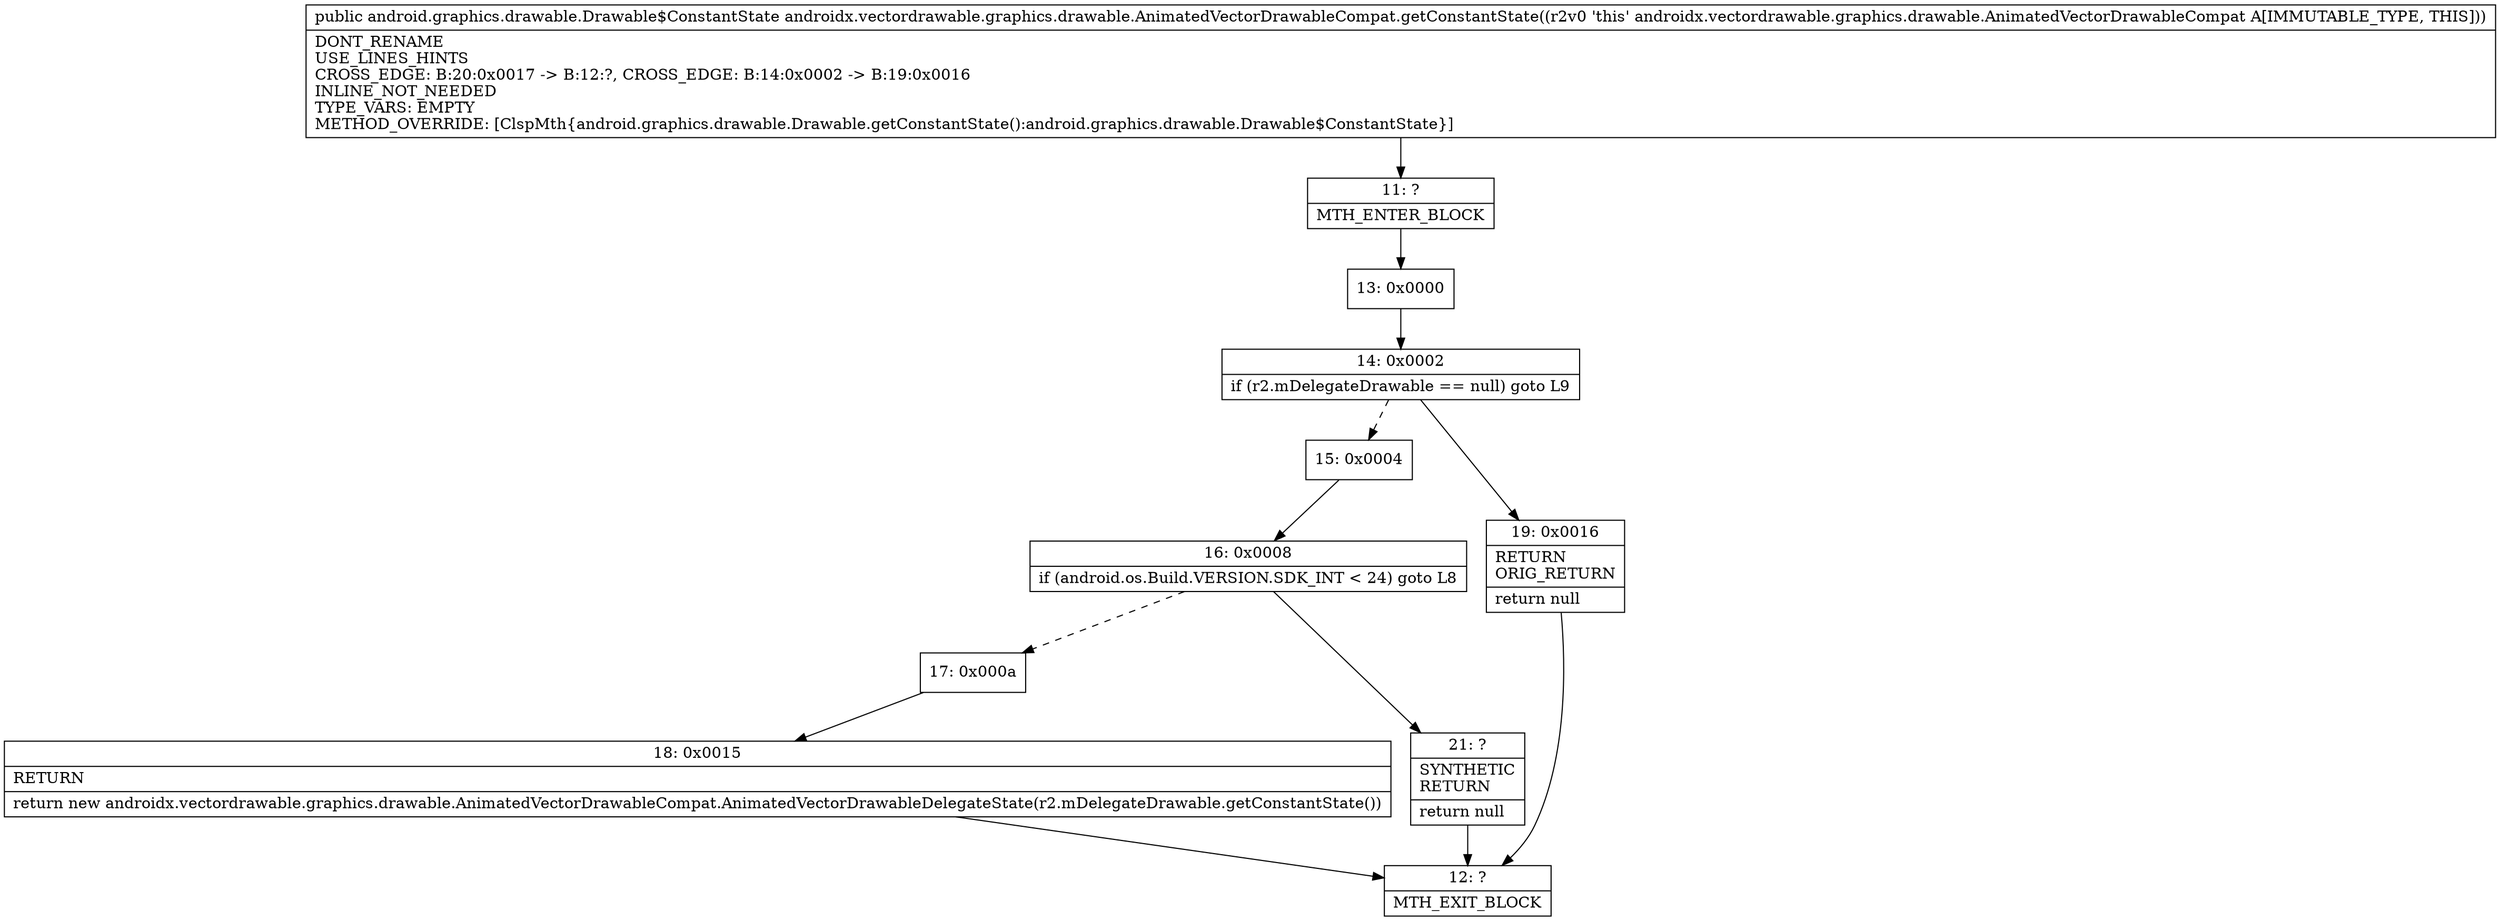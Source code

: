 digraph "CFG forandroidx.vectordrawable.graphics.drawable.AnimatedVectorDrawableCompat.getConstantState()Landroid\/graphics\/drawable\/Drawable$ConstantState;" {
Node_11 [shape=record,label="{11\:\ ?|MTH_ENTER_BLOCK\l}"];
Node_13 [shape=record,label="{13\:\ 0x0000}"];
Node_14 [shape=record,label="{14\:\ 0x0002|if (r2.mDelegateDrawable == null) goto L9\l}"];
Node_15 [shape=record,label="{15\:\ 0x0004}"];
Node_16 [shape=record,label="{16\:\ 0x0008|if (android.os.Build.VERSION.SDK_INT \< 24) goto L8\l}"];
Node_17 [shape=record,label="{17\:\ 0x000a}"];
Node_18 [shape=record,label="{18\:\ 0x0015|RETURN\l|return new androidx.vectordrawable.graphics.drawable.AnimatedVectorDrawableCompat.AnimatedVectorDrawableDelegateState(r2.mDelegateDrawable.getConstantState())\l}"];
Node_12 [shape=record,label="{12\:\ ?|MTH_EXIT_BLOCK\l}"];
Node_21 [shape=record,label="{21\:\ ?|SYNTHETIC\lRETURN\l|return null\l}"];
Node_19 [shape=record,label="{19\:\ 0x0016|RETURN\lORIG_RETURN\l|return null\l}"];
MethodNode[shape=record,label="{public android.graphics.drawable.Drawable$ConstantState androidx.vectordrawable.graphics.drawable.AnimatedVectorDrawableCompat.getConstantState((r2v0 'this' androidx.vectordrawable.graphics.drawable.AnimatedVectorDrawableCompat A[IMMUTABLE_TYPE, THIS]))  | DONT_RENAME\lUSE_LINES_HINTS\lCROSS_EDGE: B:20:0x0017 \-\> B:12:?, CROSS_EDGE: B:14:0x0002 \-\> B:19:0x0016\lINLINE_NOT_NEEDED\lTYPE_VARS: EMPTY\lMETHOD_OVERRIDE: [ClspMth\{android.graphics.drawable.Drawable.getConstantState():android.graphics.drawable.Drawable$ConstantState\}]\l}"];
MethodNode -> Node_11;Node_11 -> Node_13;
Node_13 -> Node_14;
Node_14 -> Node_15[style=dashed];
Node_14 -> Node_19;
Node_15 -> Node_16;
Node_16 -> Node_17[style=dashed];
Node_16 -> Node_21;
Node_17 -> Node_18;
Node_18 -> Node_12;
Node_21 -> Node_12;
Node_19 -> Node_12;
}

